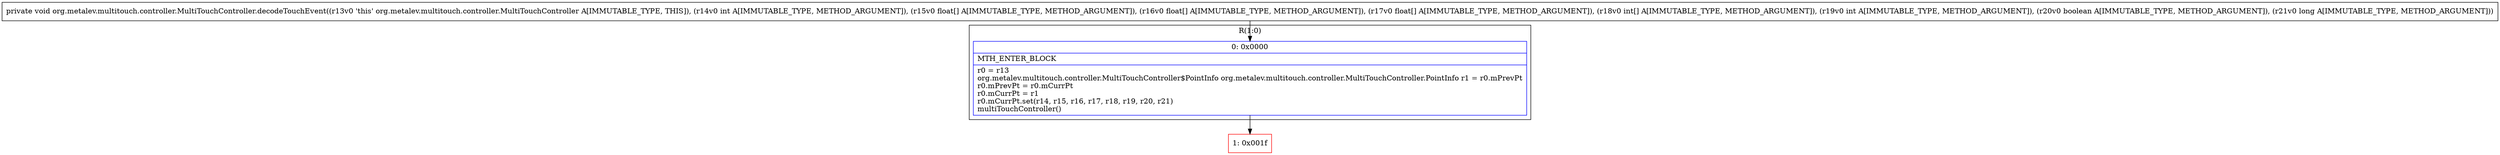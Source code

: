digraph "CFG fororg.metalev.multitouch.controller.MultiTouchController.decodeTouchEvent(I[F[F[F[IIZJ)V" {
subgraph cluster_Region_1692639969 {
label = "R(1:0)";
node [shape=record,color=blue];
Node_0 [shape=record,label="{0\:\ 0x0000|MTH_ENTER_BLOCK\l|r0 = r13\lorg.metalev.multitouch.controller.MultiTouchController$PointInfo org.metalev.multitouch.controller.MultiTouchController.PointInfo r1 = r0.mPrevPt\lr0.mPrevPt = r0.mCurrPt\lr0.mCurrPt = r1\lr0.mCurrPt.set(r14, r15, r16, r17, r18, r19, r20, r21)\lmultiTouchController()\l}"];
}
Node_1 [shape=record,color=red,label="{1\:\ 0x001f}"];
MethodNode[shape=record,label="{private void org.metalev.multitouch.controller.MultiTouchController.decodeTouchEvent((r13v0 'this' org.metalev.multitouch.controller.MultiTouchController A[IMMUTABLE_TYPE, THIS]), (r14v0 int A[IMMUTABLE_TYPE, METHOD_ARGUMENT]), (r15v0 float[] A[IMMUTABLE_TYPE, METHOD_ARGUMENT]), (r16v0 float[] A[IMMUTABLE_TYPE, METHOD_ARGUMENT]), (r17v0 float[] A[IMMUTABLE_TYPE, METHOD_ARGUMENT]), (r18v0 int[] A[IMMUTABLE_TYPE, METHOD_ARGUMENT]), (r19v0 int A[IMMUTABLE_TYPE, METHOD_ARGUMENT]), (r20v0 boolean A[IMMUTABLE_TYPE, METHOD_ARGUMENT]), (r21v0 long A[IMMUTABLE_TYPE, METHOD_ARGUMENT])) }"];
MethodNode -> Node_0;
Node_0 -> Node_1;
}

